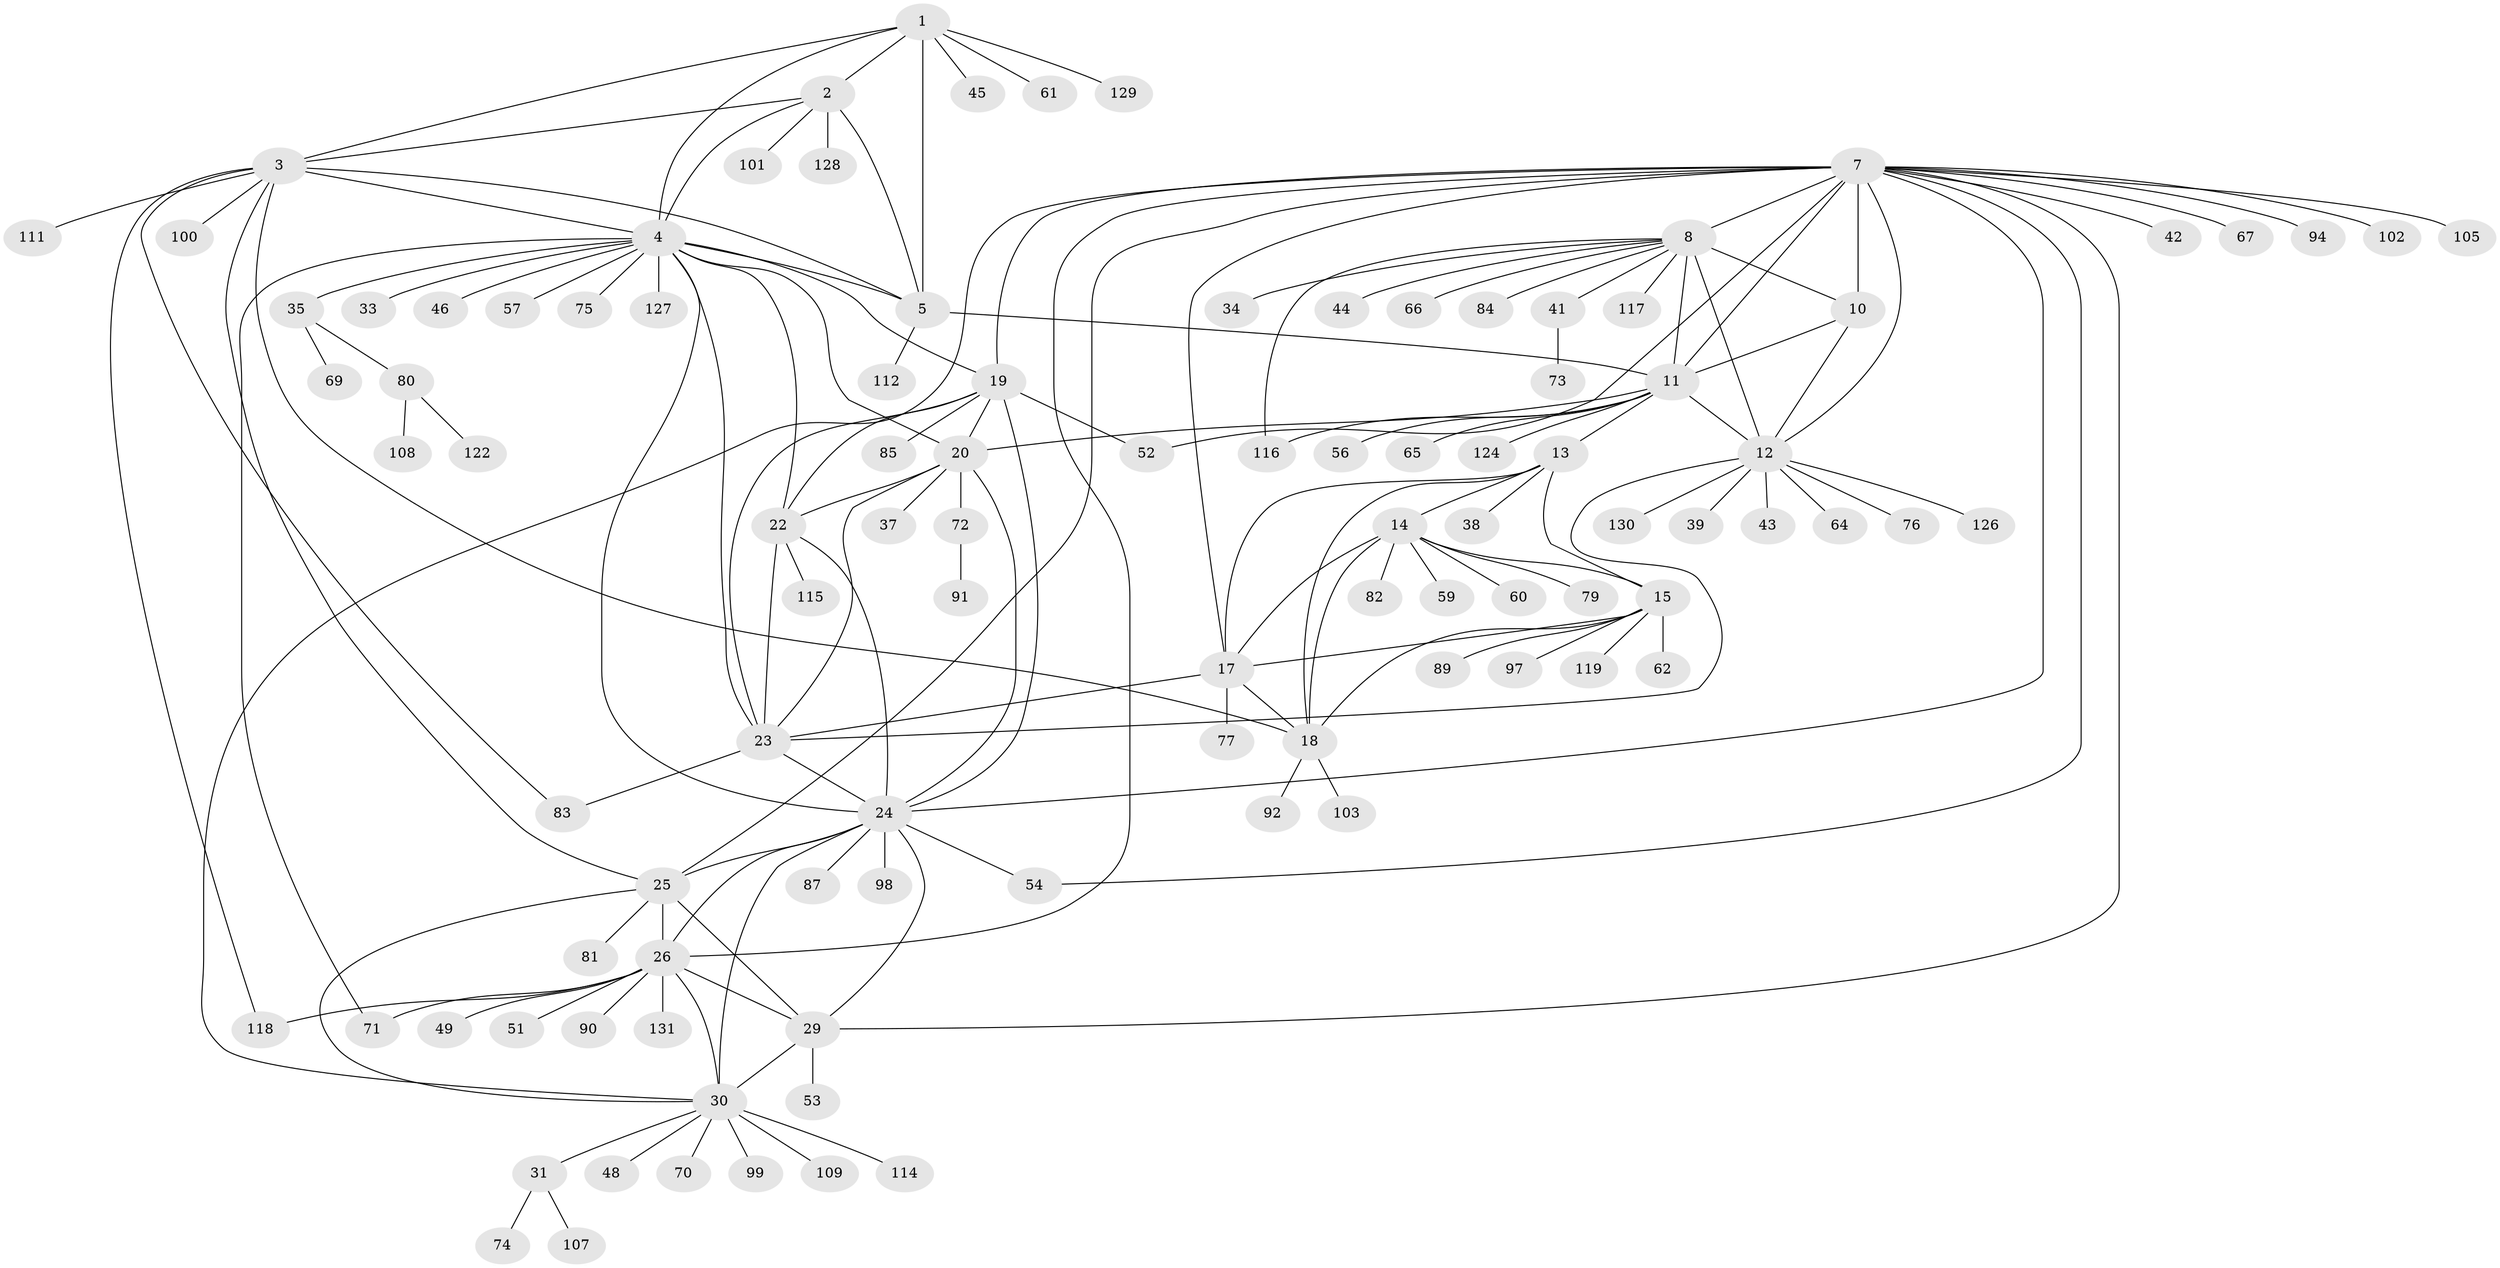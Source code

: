 // Generated by graph-tools (version 1.1) at 2025/52/02/27/25 19:52:16]
// undirected, 102 vertices, 153 edges
graph export_dot {
graph [start="1"]
  node [color=gray90,style=filled];
  1 [super="+113"];
  2;
  3 [super="+40"];
  4 [super="+21"];
  5 [super="+6"];
  7 [super="+27"];
  8 [super="+9"];
  10 [super="+50"];
  11 [super="+36"];
  12 [super="+32"];
  13 [super="+68"];
  14 [super="+47"];
  15 [super="+16"];
  17;
  18 [super="+78"];
  19 [super="+58"];
  20 [super="+63"];
  22 [super="+96"];
  23 [super="+104"];
  24 [super="+28"];
  25 [super="+95"];
  26 [super="+123"];
  29 [super="+55"];
  30 [super="+93"];
  31;
  33;
  34;
  35 [super="+106"];
  37;
  38;
  39;
  41;
  42;
  43;
  44;
  45;
  46;
  48;
  49;
  51;
  52;
  53 [super="+110"];
  54;
  56;
  57;
  59;
  60;
  61;
  62;
  64;
  65;
  66;
  67 [super="+120"];
  69;
  70;
  71;
  72 [super="+88"];
  73;
  74 [super="+86"];
  75;
  76;
  77;
  79;
  80;
  81;
  82;
  83;
  84;
  85;
  87;
  89;
  90;
  91;
  92;
  94;
  97;
  98;
  99;
  100;
  101 [super="+121"];
  102;
  103;
  105;
  107;
  108;
  109;
  111;
  112;
  114;
  115;
  116;
  117 [super="+125"];
  118;
  119;
  122;
  124;
  126;
  127;
  128;
  129;
  130;
  131;
  1 -- 2;
  1 -- 3;
  1 -- 4;
  1 -- 5 [weight=2];
  1 -- 45;
  1 -- 61;
  1 -- 129;
  2 -- 3;
  2 -- 4;
  2 -- 5 [weight=2];
  2 -- 101;
  2 -- 128;
  3 -- 4;
  3 -- 5 [weight=2];
  3 -- 18;
  3 -- 25;
  3 -- 100;
  3 -- 118;
  3 -- 83;
  3 -- 111;
  4 -- 5 [weight=2];
  4 -- 46;
  4 -- 57;
  4 -- 71;
  4 -- 33;
  4 -- 35;
  4 -- 75;
  4 -- 19;
  4 -- 20;
  4 -- 22;
  4 -- 23;
  4 -- 24;
  4 -- 127;
  5 -- 112;
  5 -- 11;
  7 -- 8 [weight=2];
  7 -- 10;
  7 -- 11;
  7 -- 12;
  7 -- 19;
  7 -- 67;
  7 -- 102;
  7 -- 105;
  7 -- 42;
  7 -- 17;
  7 -- 52;
  7 -- 54;
  7 -- 30;
  7 -- 25;
  7 -- 26;
  7 -- 29;
  7 -- 94;
  7 -- 24;
  8 -- 10 [weight=2];
  8 -- 11 [weight=2];
  8 -- 12 [weight=2];
  8 -- 41;
  8 -- 44;
  8 -- 117;
  8 -- 66;
  8 -- 34;
  8 -- 84;
  8 -- 116;
  10 -- 11;
  10 -- 12;
  11 -- 12;
  11 -- 13;
  11 -- 65;
  11 -- 20;
  11 -- 116;
  11 -- 56;
  11 -- 124;
  12 -- 39;
  12 -- 43;
  12 -- 64;
  12 -- 76;
  12 -- 126;
  12 -- 23;
  12 -- 130;
  13 -- 14;
  13 -- 15 [weight=2];
  13 -- 17;
  13 -- 18;
  13 -- 38;
  14 -- 15 [weight=2];
  14 -- 17;
  14 -- 18;
  14 -- 59;
  14 -- 60;
  14 -- 79;
  14 -- 82;
  15 -- 17 [weight=2];
  15 -- 18 [weight=2];
  15 -- 97;
  15 -- 119;
  15 -- 62;
  15 -- 89;
  17 -- 18;
  17 -- 23;
  17 -- 77;
  18 -- 92;
  18 -- 103;
  19 -- 20;
  19 -- 22;
  19 -- 23;
  19 -- 24;
  19 -- 52;
  19 -- 85;
  20 -- 22;
  20 -- 23;
  20 -- 24;
  20 -- 37;
  20 -- 72;
  22 -- 23;
  22 -- 24;
  22 -- 115;
  23 -- 24;
  23 -- 83;
  24 -- 54;
  24 -- 87;
  24 -- 98;
  24 -- 25;
  24 -- 26;
  24 -- 29;
  24 -- 30;
  25 -- 26;
  25 -- 29;
  25 -- 30;
  25 -- 81;
  26 -- 29;
  26 -- 30;
  26 -- 49;
  26 -- 51;
  26 -- 71;
  26 -- 90;
  26 -- 118;
  26 -- 131;
  29 -- 30;
  29 -- 53;
  30 -- 31;
  30 -- 48;
  30 -- 70;
  30 -- 99;
  30 -- 109;
  30 -- 114;
  31 -- 74;
  31 -- 107;
  35 -- 69;
  35 -- 80;
  41 -- 73;
  72 -- 91;
  80 -- 108;
  80 -- 122;
}
